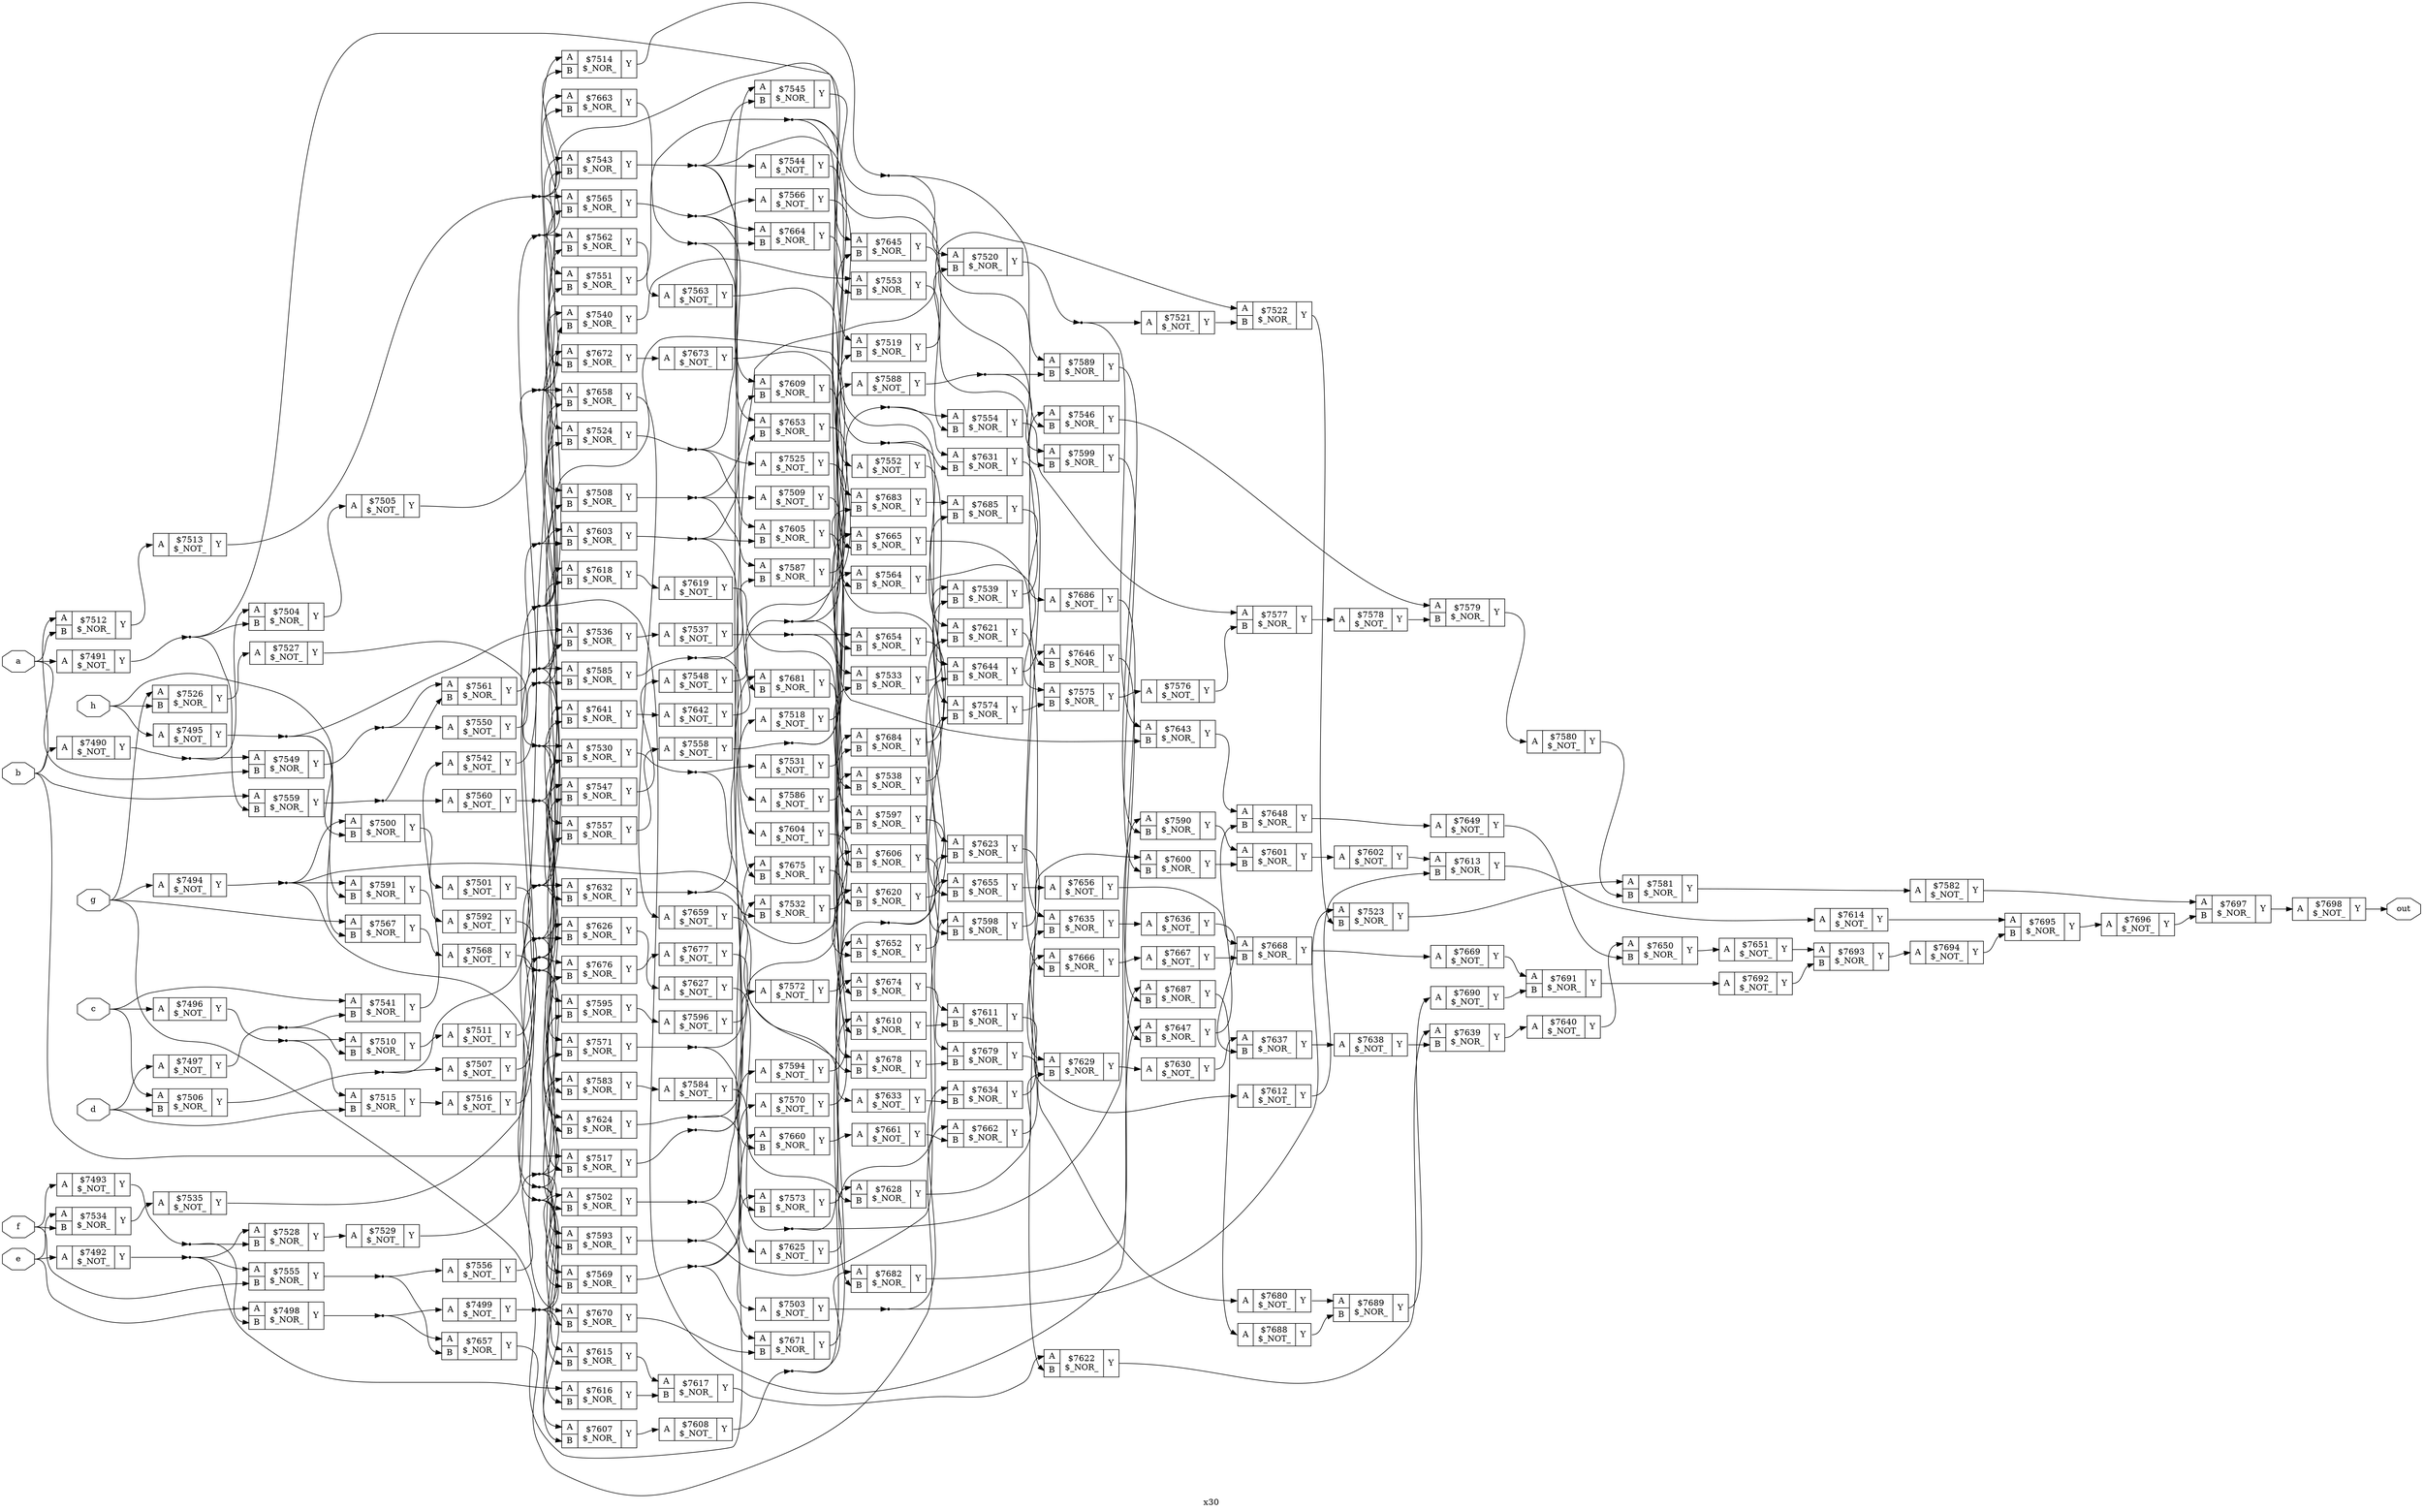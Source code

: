 digraph "x30" {
label="x30";
rankdir="LR";
remincross=true;
n209 [ shape=octagon, label="a", color="black", fontcolor="black" ];
n210 [ shape=octagon, label="b", color="black", fontcolor="black" ];
n211 [ shape=octagon, label="c", color="black", fontcolor="black" ];
n212 [ shape=octagon, label="d", color="black", fontcolor="black" ];
n213 [ shape=octagon, label="e", color="black", fontcolor="black" ];
n214 [ shape=octagon, label="f", color="black", fontcolor="black" ];
n215 [ shape=octagon, label="g", color="black", fontcolor="black" ];
n216 [ shape=octagon, label="h", color="black", fontcolor="black" ];
n217 [ shape=octagon, label="out", color="black", fontcolor="black" ];
c220 [ shape=record, label="{{<p218> A}|$7490\n$_NOT_|{<p219> Y}}" ];
c221 [ shape=record, label="{{<p218> A}|$7491\n$_NOT_|{<p219> Y}}" ];
c222 [ shape=record, label="{{<p218> A}|$7492\n$_NOT_|{<p219> Y}}" ];
c223 [ shape=record, label="{{<p218> A}|$7493\n$_NOT_|{<p219> Y}}" ];
c224 [ shape=record, label="{{<p218> A}|$7494\n$_NOT_|{<p219> Y}}" ];
c225 [ shape=record, label="{{<p218> A}|$7495\n$_NOT_|{<p219> Y}}" ];
c226 [ shape=record, label="{{<p218> A}|$7496\n$_NOT_|{<p219> Y}}" ];
c227 [ shape=record, label="{{<p218> A}|$7497\n$_NOT_|{<p219> Y}}" ];
c229 [ shape=record, label="{{<p218> A|<p228> B}|$7498\n$_NOR_|{<p219> Y}}" ];
c230 [ shape=record, label="{{<p218> A}|$7499\n$_NOT_|{<p219> Y}}" ];
c231 [ shape=record, label="{{<p218> A|<p228> B}|$7500\n$_NOR_|{<p219> Y}}" ];
c232 [ shape=record, label="{{<p218> A}|$7501\n$_NOT_|{<p219> Y}}" ];
c233 [ shape=record, label="{{<p218> A|<p228> B}|$7502\n$_NOR_|{<p219> Y}}" ];
c234 [ shape=record, label="{{<p218> A}|$7503\n$_NOT_|{<p219> Y}}" ];
c235 [ shape=record, label="{{<p218> A|<p228> B}|$7504\n$_NOR_|{<p219> Y}}" ];
c236 [ shape=record, label="{{<p218> A}|$7505\n$_NOT_|{<p219> Y}}" ];
c237 [ shape=record, label="{{<p218> A|<p228> B}|$7506\n$_NOR_|{<p219> Y}}" ];
c238 [ shape=record, label="{{<p218> A}|$7507\n$_NOT_|{<p219> Y}}" ];
c239 [ shape=record, label="{{<p218> A|<p228> B}|$7508\n$_NOR_|{<p219> Y}}" ];
c240 [ shape=record, label="{{<p218> A}|$7509\n$_NOT_|{<p219> Y}}" ];
c241 [ shape=record, label="{{<p218> A|<p228> B}|$7510\n$_NOR_|{<p219> Y}}" ];
c242 [ shape=record, label="{{<p218> A}|$7511\n$_NOT_|{<p219> Y}}" ];
c243 [ shape=record, label="{{<p218> A|<p228> B}|$7512\n$_NOR_|{<p219> Y}}" ];
c244 [ shape=record, label="{{<p218> A}|$7513\n$_NOT_|{<p219> Y}}" ];
c245 [ shape=record, label="{{<p218> A|<p228> B}|$7514\n$_NOR_|{<p219> Y}}" ];
c246 [ shape=record, label="{{<p218> A|<p228> B}|$7515\n$_NOR_|{<p219> Y}}" ];
c247 [ shape=record, label="{{<p218> A}|$7516\n$_NOT_|{<p219> Y}}" ];
c248 [ shape=record, label="{{<p218> A|<p228> B}|$7517\n$_NOR_|{<p219> Y}}" ];
c249 [ shape=record, label="{{<p218> A}|$7518\n$_NOT_|{<p219> Y}}" ];
c250 [ shape=record, label="{{<p218> A|<p228> B}|$7519\n$_NOR_|{<p219> Y}}" ];
c251 [ shape=record, label="{{<p218> A|<p228> B}|$7520\n$_NOR_|{<p219> Y}}" ];
c252 [ shape=record, label="{{<p218> A}|$7521\n$_NOT_|{<p219> Y}}" ];
c253 [ shape=record, label="{{<p218> A|<p228> B}|$7522\n$_NOR_|{<p219> Y}}" ];
c254 [ shape=record, label="{{<p218> A|<p228> B}|$7523\n$_NOR_|{<p219> Y}}" ];
c255 [ shape=record, label="{{<p218> A|<p228> B}|$7524\n$_NOR_|{<p219> Y}}" ];
c256 [ shape=record, label="{{<p218> A}|$7525\n$_NOT_|{<p219> Y}}" ];
c257 [ shape=record, label="{{<p218> A|<p228> B}|$7526\n$_NOR_|{<p219> Y}}" ];
c258 [ shape=record, label="{{<p218> A}|$7527\n$_NOT_|{<p219> Y}}" ];
c259 [ shape=record, label="{{<p218> A|<p228> B}|$7528\n$_NOR_|{<p219> Y}}" ];
c260 [ shape=record, label="{{<p218> A}|$7529\n$_NOT_|{<p219> Y}}" ];
c261 [ shape=record, label="{{<p218> A|<p228> B}|$7530\n$_NOR_|{<p219> Y}}" ];
c262 [ shape=record, label="{{<p218> A}|$7531\n$_NOT_|{<p219> Y}}" ];
c263 [ shape=record, label="{{<p218> A|<p228> B}|$7532\n$_NOR_|{<p219> Y}}" ];
c264 [ shape=record, label="{{<p218> A|<p228> B}|$7533\n$_NOR_|{<p219> Y}}" ];
c265 [ shape=record, label="{{<p218> A|<p228> B}|$7534\n$_NOR_|{<p219> Y}}" ];
c266 [ shape=record, label="{{<p218> A}|$7535\n$_NOT_|{<p219> Y}}" ];
c267 [ shape=record, label="{{<p218> A|<p228> B}|$7536\n$_NOR_|{<p219> Y}}" ];
c268 [ shape=record, label="{{<p218> A}|$7537\n$_NOT_|{<p219> Y}}" ];
c269 [ shape=record, label="{{<p218> A|<p228> B}|$7538\n$_NOR_|{<p219> Y}}" ];
c270 [ shape=record, label="{{<p218> A|<p228> B}|$7539\n$_NOR_|{<p219> Y}}" ];
c271 [ shape=record, label="{{<p218> A|<p228> B}|$7540\n$_NOR_|{<p219> Y}}" ];
c272 [ shape=record, label="{{<p218> A|<p228> B}|$7541\n$_NOR_|{<p219> Y}}" ];
c273 [ shape=record, label="{{<p218> A}|$7542\n$_NOT_|{<p219> Y}}" ];
c274 [ shape=record, label="{{<p218> A|<p228> B}|$7543\n$_NOR_|{<p219> Y}}" ];
c275 [ shape=record, label="{{<p218> A}|$7544\n$_NOT_|{<p219> Y}}" ];
c276 [ shape=record, label="{{<p218> A|<p228> B}|$7545\n$_NOR_|{<p219> Y}}" ];
c277 [ shape=record, label="{{<p218> A|<p228> B}|$7546\n$_NOR_|{<p219> Y}}" ];
c278 [ shape=record, label="{{<p218> A|<p228> B}|$7547\n$_NOR_|{<p219> Y}}" ];
c279 [ shape=record, label="{{<p218> A}|$7548\n$_NOT_|{<p219> Y}}" ];
c280 [ shape=record, label="{{<p218> A|<p228> B}|$7549\n$_NOR_|{<p219> Y}}" ];
c281 [ shape=record, label="{{<p218> A}|$7550\n$_NOT_|{<p219> Y}}" ];
c282 [ shape=record, label="{{<p218> A|<p228> B}|$7551\n$_NOR_|{<p219> Y}}" ];
c283 [ shape=record, label="{{<p218> A}|$7552\n$_NOT_|{<p219> Y}}" ];
c284 [ shape=record, label="{{<p218> A|<p228> B}|$7553\n$_NOR_|{<p219> Y}}" ];
c285 [ shape=record, label="{{<p218> A|<p228> B}|$7554\n$_NOR_|{<p219> Y}}" ];
c286 [ shape=record, label="{{<p218> A|<p228> B}|$7555\n$_NOR_|{<p219> Y}}" ];
c287 [ shape=record, label="{{<p218> A}|$7556\n$_NOT_|{<p219> Y}}" ];
c288 [ shape=record, label="{{<p218> A|<p228> B}|$7557\n$_NOR_|{<p219> Y}}" ];
c289 [ shape=record, label="{{<p218> A}|$7558\n$_NOT_|{<p219> Y}}" ];
c290 [ shape=record, label="{{<p218> A|<p228> B}|$7559\n$_NOR_|{<p219> Y}}" ];
c291 [ shape=record, label="{{<p218> A}|$7560\n$_NOT_|{<p219> Y}}" ];
c292 [ shape=record, label="{{<p218> A|<p228> B}|$7561\n$_NOR_|{<p219> Y}}" ];
c293 [ shape=record, label="{{<p218> A|<p228> B}|$7562\n$_NOR_|{<p219> Y}}" ];
c294 [ shape=record, label="{{<p218> A}|$7563\n$_NOT_|{<p219> Y}}" ];
c295 [ shape=record, label="{{<p218> A|<p228> B}|$7564\n$_NOR_|{<p219> Y}}" ];
c296 [ shape=record, label="{{<p218> A|<p228> B}|$7565\n$_NOR_|{<p219> Y}}" ];
c297 [ shape=record, label="{{<p218> A}|$7566\n$_NOT_|{<p219> Y}}" ];
c298 [ shape=record, label="{{<p218> A|<p228> B}|$7567\n$_NOR_|{<p219> Y}}" ];
c299 [ shape=record, label="{{<p218> A}|$7568\n$_NOT_|{<p219> Y}}" ];
c300 [ shape=record, label="{{<p218> A|<p228> B}|$7569\n$_NOR_|{<p219> Y}}" ];
c301 [ shape=record, label="{{<p218> A}|$7570\n$_NOT_|{<p219> Y}}" ];
c302 [ shape=record, label="{{<p218> A|<p228> B}|$7571\n$_NOR_|{<p219> Y}}" ];
c303 [ shape=record, label="{{<p218> A}|$7572\n$_NOT_|{<p219> Y}}" ];
c304 [ shape=record, label="{{<p218> A|<p228> B}|$7573\n$_NOR_|{<p219> Y}}" ];
c305 [ shape=record, label="{{<p218> A|<p228> B}|$7574\n$_NOR_|{<p219> Y}}" ];
c306 [ shape=record, label="{{<p218> A|<p228> B}|$7575\n$_NOR_|{<p219> Y}}" ];
c307 [ shape=record, label="{{<p218> A}|$7576\n$_NOT_|{<p219> Y}}" ];
c308 [ shape=record, label="{{<p218> A|<p228> B}|$7577\n$_NOR_|{<p219> Y}}" ];
c309 [ shape=record, label="{{<p218> A}|$7578\n$_NOT_|{<p219> Y}}" ];
c310 [ shape=record, label="{{<p218> A|<p228> B}|$7579\n$_NOR_|{<p219> Y}}" ];
c311 [ shape=record, label="{{<p218> A}|$7580\n$_NOT_|{<p219> Y}}" ];
c312 [ shape=record, label="{{<p218> A|<p228> B}|$7581\n$_NOR_|{<p219> Y}}" ];
c313 [ shape=record, label="{{<p218> A}|$7582\n$_NOT_|{<p219> Y}}" ];
c314 [ shape=record, label="{{<p218> A|<p228> B}|$7583\n$_NOR_|{<p219> Y}}" ];
c315 [ shape=record, label="{{<p218> A}|$7584\n$_NOT_|{<p219> Y}}" ];
c316 [ shape=record, label="{{<p218> A|<p228> B}|$7585\n$_NOR_|{<p219> Y}}" ];
c317 [ shape=record, label="{{<p218> A}|$7586\n$_NOT_|{<p219> Y}}" ];
c318 [ shape=record, label="{{<p218> A|<p228> B}|$7587\n$_NOR_|{<p219> Y}}" ];
c319 [ shape=record, label="{{<p218> A}|$7588\n$_NOT_|{<p219> Y}}" ];
c320 [ shape=record, label="{{<p218> A|<p228> B}|$7589\n$_NOR_|{<p219> Y}}" ];
c321 [ shape=record, label="{{<p218> A|<p228> B}|$7590\n$_NOR_|{<p219> Y}}" ];
c322 [ shape=record, label="{{<p218> A|<p228> B}|$7591\n$_NOR_|{<p219> Y}}" ];
c323 [ shape=record, label="{{<p218> A}|$7592\n$_NOT_|{<p219> Y}}" ];
c324 [ shape=record, label="{{<p218> A|<p228> B}|$7593\n$_NOR_|{<p219> Y}}" ];
c325 [ shape=record, label="{{<p218> A}|$7594\n$_NOT_|{<p219> Y}}" ];
c326 [ shape=record, label="{{<p218> A|<p228> B}|$7595\n$_NOR_|{<p219> Y}}" ];
c327 [ shape=record, label="{{<p218> A}|$7596\n$_NOT_|{<p219> Y}}" ];
c328 [ shape=record, label="{{<p218> A|<p228> B}|$7597\n$_NOR_|{<p219> Y}}" ];
c329 [ shape=record, label="{{<p218> A|<p228> B}|$7598\n$_NOR_|{<p219> Y}}" ];
c330 [ shape=record, label="{{<p218> A|<p228> B}|$7599\n$_NOR_|{<p219> Y}}" ];
c331 [ shape=record, label="{{<p218> A|<p228> B}|$7600\n$_NOR_|{<p219> Y}}" ];
c332 [ shape=record, label="{{<p218> A|<p228> B}|$7601\n$_NOR_|{<p219> Y}}" ];
c333 [ shape=record, label="{{<p218> A}|$7602\n$_NOT_|{<p219> Y}}" ];
c334 [ shape=record, label="{{<p218> A|<p228> B}|$7603\n$_NOR_|{<p219> Y}}" ];
c335 [ shape=record, label="{{<p218> A}|$7604\n$_NOT_|{<p219> Y}}" ];
c336 [ shape=record, label="{{<p218> A|<p228> B}|$7605\n$_NOR_|{<p219> Y}}" ];
c337 [ shape=record, label="{{<p218> A|<p228> B}|$7606\n$_NOR_|{<p219> Y}}" ];
c338 [ shape=record, label="{{<p218> A|<p228> B}|$7607\n$_NOR_|{<p219> Y}}" ];
c339 [ shape=record, label="{{<p218> A}|$7608\n$_NOT_|{<p219> Y}}" ];
c340 [ shape=record, label="{{<p218> A|<p228> B}|$7609\n$_NOR_|{<p219> Y}}" ];
c341 [ shape=record, label="{{<p218> A|<p228> B}|$7610\n$_NOR_|{<p219> Y}}" ];
c342 [ shape=record, label="{{<p218> A|<p228> B}|$7611\n$_NOR_|{<p219> Y}}" ];
c343 [ shape=record, label="{{<p218> A}|$7612\n$_NOT_|{<p219> Y}}" ];
c344 [ shape=record, label="{{<p218> A|<p228> B}|$7613\n$_NOR_|{<p219> Y}}" ];
c345 [ shape=record, label="{{<p218> A}|$7614\n$_NOT_|{<p219> Y}}" ];
c346 [ shape=record, label="{{<p218> A|<p228> B}|$7615\n$_NOR_|{<p219> Y}}" ];
c347 [ shape=record, label="{{<p218> A|<p228> B}|$7616\n$_NOR_|{<p219> Y}}" ];
c348 [ shape=record, label="{{<p218> A|<p228> B}|$7617\n$_NOR_|{<p219> Y}}" ];
c349 [ shape=record, label="{{<p218> A|<p228> B}|$7618\n$_NOR_|{<p219> Y}}" ];
c350 [ shape=record, label="{{<p218> A}|$7619\n$_NOT_|{<p219> Y}}" ];
c351 [ shape=record, label="{{<p218> A|<p228> B}|$7620\n$_NOR_|{<p219> Y}}" ];
c352 [ shape=record, label="{{<p218> A|<p228> B}|$7621\n$_NOR_|{<p219> Y}}" ];
c353 [ shape=record, label="{{<p218> A|<p228> B}|$7622\n$_NOR_|{<p219> Y}}" ];
c354 [ shape=record, label="{{<p218> A|<p228> B}|$7623\n$_NOR_|{<p219> Y}}" ];
c355 [ shape=record, label="{{<p218> A|<p228> B}|$7624\n$_NOR_|{<p219> Y}}" ];
c356 [ shape=record, label="{{<p218> A}|$7625\n$_NOT_|{<p219> Y}}" ];
c357 [ shape=record, label="{{<p218> A|<p228> B}|$7626\n$_NOR_|{<p219> Y}}" ];
c358 [ shape=record, label="{{<p218> A}|$7627\n$_NOT_|{<p219> Y}}" ];
c359 [ shape=record, label="{{<p218> A|<p228> B}|$7628\n$_NOR_|{<p219> Y}}" ];
c360 [ shape=record, label="{{<p218> A|<p228> B}|$7629\n$_NOR_|{<p219> Y}}" ];
c361 [ shape=record, label="{{<p218> A}|$7630\n$_NOT_|{<p219> Y}}" ];
c362 [ shape=record, label="{{<p218> A|<p228> B}|$7631\n$_NOR_|{<p219> Y}}" ];
c363 [ shape=record, label="{{<p218> A|<p228> B}|$7632\n$_NOR_|{<p219> Y}}" ];
c364 [ shape=record, label="{{<p218> A}|$7633\n$_NOT_|{<p219> Y}}" ];
c365 [ shape=record, label="{{<p218> A|<p228> B}|$7634\n$_NOR_|{<p219> Y}}" ];
c366 [ shape=record, label="{{<p218> A|<p228> B}|$7635\n$_NOR_|{<p219> Y}}" ];
c367 [ shape=record, label="{{<p218> A}|$7636\n$_NOT_|{<p219> Y}}" ];
c368 [ shape=record, label="{{<p218> A|<p228> B}|$7637\n$_NOR_|{<p219> Y}}" ];
c369 [ shape=record, label="{{<p218> A}|$7638\n$_NOT_|{<p219> Y}}" ];
c370 [ shape=record, label="{{<p218> A|<p228> B}|$7639\n$_NOR_|{<p219> Y}}" ];
c371 [ shape=record, label="{{<p218> A}|$7640\n$_NOT_|{<p219> Y}}" ];
c372 [ shape=record, label="{{<p218> A|<p228> B}|$7641\n$_NOR_|{<p219> Y}}" ];
c373 [ shape=record, label="{{<p218> A}|$7642\n$_NOT_|{<p219> Y}}" ];
c374 [ shape=record, label="{{<p218> A|<p228> B}|$7643\n$_NOR_|{<p219> Y}}" ];
c375 [ shape=record, label="{{<p218> A|<p228> B}|$7644\n$_NOR_|{<p219> Y}}" ];
c376 [ shape=record, label="{{<p218> A|<p228> B}|$7645\n$_NOR_|{<p219> Y}}" ];
c377 [ shape=record, label="{{<p218> A|<p228> B}|$7646\n$_NOR_|{<p219> Y}}" ];
c378 [ shape=record, label="{{<p218> A|<p228> B}|$7647\n$_NOR_|{<p219> Y}}" ];
c379 [ shape=record, label="{{<p218> A|<p228> B}|$7648\n$_NOR_|{<p219> Y}}" ];
c380 [ shape=record, label="{{<p218> A}|$7649\n$_NOT_|{<p219> Y}}" ];
c381 [ shape=record, label="{{<p218> A|<p228> B}|$7650\n$_NOR_|{<p219> Y}}" ];
c382 [ shape=record, label="{{<p218> A}|$7651\n$_NOT_|{<p219> Y}}" ];
c383 [ shape=record, label="{{<p218> A|<p228> B}|$7652\n$_NOR_|{<p219> Y}}" ];
c384 [ shape=record, label="{{<p218> A|<p228> B}|$7653\n$_NOR_|{<p219> Y}}" ];
c385 [ shape=record, label="{{<p218> A|<p228> B}|$7654\n$_NOR_|{<p219> Y}}" ];
c386 [ shape=record, label="{{<p218> A|<p228> B}|$7655\n$_NOR_|{<p219> Y}}" ];
c387 [ shape=record, label="{{<p218> A}|$7656\n$_NOT_|{<p219> Y}}" ];
c388 [ shape=record, label="{{<p218> A|<p228> B}|$7657\n$_NOR_|{<p219> Y}}" ];
c389 [ shape=record, label="{{<p218> A|<p228> B}|$7658\n$_NOR_|{<p219> Y}}" ];
c390 [ shape=record, label="{{<p218> A}|$7659\n$_NOT_|{<p219> Y}}" ];
c391 [ shape=record, label="{{<p218> A|<p228> B}|$7660\n$_NOR_|{<p219> Y}}" ];
c392 [ shape=record, label="{{<p218> A}|$7661\n$_NOT_|{<p219> Y}}" ];
c393 [ shape=record, label="{{<p218> A|<p228> B}|$7662\n$_NOR_|{<p219> Y}}" ];
c394 [ shape=record, label="{{<p218> A|<p228> B}|$7663\n$_NOR_|{<p219> Y}}" ];
c395 [ shape=record, label="{{<p218> A|<p228> B}|$7664\n$_NOR_|{<p219> Y}}" ];
c396 [ shape=record, label="{{<p218> A|<p228> B}|$7665\n$_NOR_|{<p219> Y}}" ];
c397 [ shape=record, label="{{<p218> A|<p228> B}|$7666\n$_NOR_|{<p219> Y}}" ];
c398 [ shape=record, label="{{<p218> A}|$7667\n$_NOT_|{<p219> Y}}" ];
c399 [ shape=record, label="{{<p218> A|<p228> B}|$7668\n$_NOR_|{<p219> Y}}" ];
c400 [ shape=record, label="{{<p218> A}|$7669\n$_NOT_|{<p219> Y}}" ];
c401 [ shape=record, label="{{<p218> A|<p228> B}|$7670\n$_NOR_|{<p219> Y}}" ];
c402 [ shape=record, label="{{<p218> A|<p228> B}|$7671\n$_NOR_|{<p219> Y}}" ];
c403 [ shape=record, label="{{<p218> A|<p228> B}|$7672\n$_NOR_|{<p219> Y}}" ];
c404 [ shape=record, label="{{<p218> A}|$7673\n$_NOT_|{<p219> Y}}" ];
c405 [ shape=record, label="{{<p218> A|<p228> B}|$7674\n$_NOR_|{<p219> Y}}" ];
c406 [ shape=record, label="{{<p218> A|<p228> B}|$7675\n$_NOR_|{<p219> Y}}" ];
c407 [ shape=record, label="{{<p218> A|<p228> B}|$7676\n$_NOR_|{<p219> Y}}" ];
c408 [ shape=record, label="{{<p218> A}|$7677\n$_NOT_|{<p219> Y}}" ];
c409 [ shape=record, label="{{<p218> A|<p228> B}|$7678\n$_NOR_|{<p219> Y}}" ];
c410 [ shape=record, label="{{<p218> A|<p228> B}|$7679\n$_NOR_|{<p219> Y}}" ];
c411 [ shape=record, label="{{<p218> A}|$7680\n$_NOT_|{<p219> Y}}" ];
c412 [ shape=record, label="{{<p218> A|<p228> B}|$7681\n$_NOR_|{<p219> Y}}" ];
c413 [ shape=record, label="{{<p218> A|<p228> B}|$7682\n$_NOR_|{<p219> Y}}" ];
c414 [ shape=record, label="{{<p218> A|<p228> B}|$7683\n$_NOR_|{<p219> Y}}" ];
c415 [ shape=record, label="{{<p218> A|<p228> B}|$7684\n$_NOR_|{<p219> Y}}" ];
c416 [ shape=record, label="{{<p218> A|<p228> B}|$7685\n$_NOR_|{<p219> Y}}" ];
c417 [ shape=record, label="{{<p218> A}|$7686\n$_NOT_|{<p219> Y}}" ];
c418 [ shape=record, label="{{<p218> A|<p228> B}|$7687\n$_NOR_|{<p219> Y}}" ];
c419 [ shape=record, label="{{<p218> A}|$7688\n$_NOT_|{<p219> Y}}" ];
c420 [ shape=record, label="{{<p218> A|<p228> B}|$7689\n$_NOR_|{<p219> Y}}" ];
c421 [ shape=record, label="{{<p218> A}|$7690\n$_NOT_|{<p219> Y}}" ];
c422 [ shape=record, label="{{<p218> A|<p228> B}|$7691\n$_NOR_|{<p219> Y}}" ];
c423 [ shape=record, label="{{<p218> A}|$7692\n$_NOT_|{<p219> Y}}" ];
c424 [ shape=record, label="{{<p218> A|<p228> B}|$7693\n$_NOR_|{<p219> Y}}" ];
c425 [ shape=record, label="{{<p218> A}|$7694\n$_NOT_|{<p219> Y}}" ];
c426 [ shape=record, label="{{<p218> A|<p228> B}|$7695\n$_NOR_|{<p219> Y}}" ];
c427 [ shape=record, label="{{<p218> A}|$7696\n$_NOT_|{<p219> Y}}" ];
c428 [ shape=record, label="{{<p218> A|<p228> B}|$7697\n$_NOR_|{<p219> Y}}" ];
c429 [ shape=record, label="{{<p218> A}|$7698\n$_NOT_|{<p219> Y}}" ];
c311:p219:e -> c312:p228:w [color="black", label=""];
c320:p219:e -> c321:p228:w [color="black", label=""];
c401:p219:e -> c402:p228:w [color="black", label=""];
c402:p219:e -> c405:p218:w [color="black", label=""];
c403:p219:e -> c404:p218:w [color="black", label=""];
c404:p219:e -> c405:p228:w [color="black", label=""];
c405:p219:e -> c410:p218:w [color="black", label=""];
c406:p219:e -> c409:p218:w [color="black", label=""];
c407:p219:e -> c408:p218:w [color="black", label=""];
c408:p219:e -> c409:p228:w [color="black", label=""];
c409:p219:e -> c410:p228:w [color="black", label=""];
c410:p219:e -> c411:p218:w [color="black", label=""];
n11 [ shape=point ];
c220:p219:e -> n11:w [color="black", label=""];
n11:e -> c235:p218:w [color="black", label=""];
n11:e -> c280:p218:w [color="black", label=""];
n110 [ shape=point ];
c230:p219:e -> n110:w [color="black", label=""];
n110:e -> c233:p218:w [color="black", label=""];
n110:e -> c314:p218:w [color="black", label=""];
n110:e -> c338:p218:w [color="black", label=""];
n110:e -> c346:p218:w [color="black", label=""];
c411:p219:e -> c420:p218:w [color="black", label=""];
c412:p219:e -> c413:p228:w [color="black", label=""];
c413:p219:e -> c418:p218:w [color="black", label=""];
c414:p219:e -> c416:p218:w [color="black", label=""];
c415:p219:e -> c416:p228:w [color="black", label=""];
c416:p219:e -> c417:p218:w [color="black", label=""];
c417:p219:e -> c418:p228:w [color="black", label=""];
c418:p219:e -> c419:p218:w [color="black", label=""];
c419:p219:e -> c420:p228:w [color="black", label=""];
c321:p219:e -> c332:p218:w [color="black", label=""];
c420:p219:e -> c421:p218:w [color="black", label=""];
c231:p219:e -> c232:p218:w [color="black", label=""];
c421:p219:e -> c422:p228:w [color="black", label=""];
c422:p219:e -> c423:p218:w [color="black", label=""];
c423:p219:e -> c424:p228:w [color="black", label=""];
c424:p219:e -> c425:p218:w [color="black", label=""];
c425:p219:e -> c426:p228:w [color="black", label=""];
c426:p219:e -> c427:p218:w [color="black", label=""];
c427:p219:e -> c428:p228:w [color="black", label=""];
c428:p219:e -> c429:p218:w [color="black", label=""];
c322:p219:e -> c323:p218:w [color="black", label=""];
n130 [ shape=point ];
c232:p219:e -> n130:w [color="black", label=""];
n130:e -> c233:p228:w [color="black", label=""];
n130:e -> c278:p218:w [color="black", label=""];
n130:e -> c302:p218:w [color="black", label=""];
n130:e -> c357:p218:w [color="black", label=""];
n131 [ shape=point ];
c233:p219:e -> n131:w [color="black", label=""];
n131:e -> c234:p218:w [color="black", label=""];
n131:e -> c263:p218:w [color="black", label=""];
n132 [ shape=point ];
c234:p219:e -> n132:w [color="black", label=""];
n132:e -> c254:p218:w [color="black", label=""];
n132:e -> c365:p218:w [color="black", label=""];
c235:p219:e -> c236:p218:w [color="black", label=""];
n134 [ shape=point ];
c236:p219:e -> n134:w [color="black", label=""];
n134:e -> c239:p218:w [color="black", label=""];
n134:e -> c255:p218:w [color="black", label=""];
n134:e -> c271:p218:w [color="black", label=""];
n134:e -> c274:p218:w [color="black", label=""];
n134:e -> c376:p218:w [color="black", label=""];
n134:e -> c389:p218:w [color="black", label=""];
n135 [ shape=point ];
c237:p219:e -> n135:w [color="black", label=""];
n135:e -> c238:p218:w [color="black", label=""];
n135:e -> c271:p228:w [color="black", label=""];
n136 [ shape=point ];
c238:p219:e -> n136:w [color="black", label=""];
n136:e -> c239:p228:w [color="black", label=""];
n136:e -> c355:p218:w [color="black", label=""];
n136:e -> c363:p218:w [color="black", label=""];
n136:e -> c403:p218:w [color="black", label=""];
n137 [ shape=point ];
c239:p219:e -> n137:w [color="black", label=""];
n137:e -> c240:p218:w [color="black", label=""];
n137:e -> c253:p218:w [color="black", label=""];
n137:e -> c318:p218:w [color="black", label=""];
c240:p219:e -> c328:p218:w [color="black", label=""];
c241:p219:e -> c242:p218:w [color="black", label=""];
n14 [ shape=point ];
c323:p219:e -> n14:w [color="black", label=""];
n14:e -> c324:p228:w [color="black", label=""];
n14:e -> c346:p228:w [color="black", label=""];
n14:e -> c407:p228:w [color="black", label=""];
n140 [ shape=point ];
c242:p219:e -> n140:w [color="black", label=""];
n140:e -> c245:p218:w [color="black", label=""];
n140:e -> c334:p218:w [color="black", label=""];
n140:e -> c349:p218:w [color="black", label=""];
n140:e -> c378:p218:w [color="black", label=""];
n140:e -> c389:p228:w [color="black", label=""];
c243:p219:e -> c244:p218:w [color="black", label=""];
n142 [ shape=point ];
c244:p219:e -> n142:w [color="black", label=""];
n142:e -> c245:p228:w [color="black", label=""];
n142:e -> c296:p218:w [color="black", label=""];
n142:e -> c394:p218:w [color="black", label=""];
n142:e -> c403:p228:w [color="black", label=""];
n143 [ shape=point ];
c245:p219:e -> n143:w [color="black", label=""];
n143:e -> c251:p218:w [color="black", label=""];
n143:e -> c320:p218:w [color="black", label=""];
c246:p219:e -> c247:p218:w [color="black", label=""];
n145 [ shape=point ];
c247:p219:e -> n145:w [color="black", label=""];
n145:e -> c248:p228:w [color="black", label=""];
n145:e -> c255:p228:w [color="black", label=""];
n145:e -> c296:p228:w [color="black", label=""];
n145:e -> c316:p218:w [color="black", label=""];
n146 [ shape=point ];
c248:p219:e -> n146:w [color="black", label=""];
n146:e -> c249:p218:w [color="black", label=""];
n146:e -> c406:p218:w [color="black", label=""];
c249:p219:e -> c250:p228:w [color="black", label=""];
c250:p219:e -> c251:p228:w [color="black", label=""];
n149 [ shape=point ];
c251:p219:e -> n149:w [color="black", label=""];
n149:e -> c252:p218:w [color="black", label=""];
n149:e -> c374:p218:w [color="black", label=""];
n15 [ shape=point ];
c324:p219:e -> n15:w [color="black", label=""];
n15:e -> c325:p218:w [color="black", label=""];
n15:e -> c329:p218:w [color="black", label=""];
c252:p219:e -> c253:p228:w [color="black", label=""];
c253:p219:e -> c254:p228:w [color="black", label=""];
c254:p219:e -> c312:p218:w [color="black", label=""];
n153 [ shape=point ];
c255:p219:e -> n153:w [color="black", label=""];
n153:e -> c256:p218:w [color="black", label=""];
n153:e -> c276:p218:w [color="black", label=""];
n153:e -> c336:p218:w [color="black", label=""];
c256:p219:e -> c264:p218:w [color="black", label=""];
c257:p219:e -> c258:p218:w [color="black", label=""];
n156 [ shape=point ];
c258:p219:e -> n156:w [color="black", label=""];
n156:e -> c261:p218:w [color="black", label=""];
n156:e -> c288:p218:w [color="black", label=""];
n156:e -> c314:p228:w [color="black", label=""];
n156:e -> c372:p218:w [color="black", label=""];
c259:p219:e -> c260:p218:w [color="black", label=""];
n158 [ shape=point ];
c260:p219:e -> n158:w [color="black", label=""];
n158:e -> c261:p228:w [color="black", label=""];
n158:e -> c278:p228:w [color="black", label=""];
n158:e -> c326:p218:w [color="black", label=""];
n158:e -> c407:p218:w [color="black", label=""];
n159 [ shape=point ];
c261:p219:e -> n159:w [color="black", label=""];
n159:e -> c262:p218:w [color="black", label=""];
n159:e -> c263:p228:w [color="black", label=""];
c325:p219:e -> c337:p218:w [color="black", label=""];
c262:p219:e -> c415:p218:w [color="black", label=""];
c263:p219:e -> c264:p228:w [color="black", label=""];
c264:p219:e -> c270:p218:w [color="black", label=""];
c265:p219:e -> c266:p218:w [color="black", label=""];
n164 [ shape=point ];
c266:p219:e -> n164:w [color="black", label=""];
n164:e -> c267:p228:w [color="black", label=""];
n164:e -> c357:p228:w [color="black", label=""];
n164:e -> c372:p228:w [color="black", label=""];
n164:e -> c401:p228:w [color="black", label=""];
c267:p219:e -> c268:p218:w [color="black", label=""];
n166 [ shape=point ];
c268:p219:e -> n166:w [color="black", label=""];
n166:e -> c269:p228:w [color="black", label=""];
n166:e -> c385:p218:w [color="black", label=""];
c269:p219:e -> c270:p228:w [color="black", label=""];
c270:p219:e -> c277:p218:w [color="black", label=""];
c271:p219:e -> c284:p218:w [color="black", label=""];
c326:p219:e -> c327:p218:w [color="black", label=""];
c272:p219:e -> c273:p218:w [color="black", label=""];
n171 [ shape=point ];
c273:p219:e -> n171:w [color="black", label=""];
n171:e -> c274:p228:w [color="black", label=""];
n171:e -> c282:p218:w [color="black", label=""];
n171:e -> c293:p218:w [color="black", label=""];
n171:e -> c394:p228:w [color="black", label=""];
n172 [ shape=point ];
c274:p219:e -> n172:w [color="black", label=""];
n172:e -> c275:p218:w [color="black", label=""];
n172:e -> c276:p228:w [color="black", label=""];
n172:e -> c340:p218:w [color="black", label=""];
n172:e -> c352:p218:w [color="black", label=""];
n172:e -> c406:p228:w [color="black", label=""];
c275:p219:e -> c414:p218:w [color="black", label=""];
c276:p219:e -> c277:p228:w [color="black", label=""];
c277:p219:e -> c310:p218:w [color="black", label=""];
c278:p219:e -> c279:p218:w [color="black", label=""];
n177 [ shape=point ];
c279:p219:e -> n177:w [color="black", label=""];
n177:e -> c285:p218:w [color="black", label=""];
n177:e -> c362:p218:w [color="black", label=""];
n178 [ shape=point ];
c280:p219:e -> n178:w [color="black", label=""];
n178:e -> c281:p218:w [color="black", label=""];
n178:e -> c292:p218:w [color="black", label=""];
n179 [ shape=point ];
c281:p219:e -> n179:w [color="black", label=""];
n179:e -> c282:p228:w [color="black", label=""];
n179:e -> c316:p228:w [color="black", label=""];
n179:e -> c349:p228:w [color="black", label=""];
n179:e -> c363:p228:w [color="black", label=""];
c327:p219:e -> c328:p228:w [color="black", label=""];
n180 [ shape=point ];
c282:p219:e -> n180:w [color="black", label=""];
n180:e -> c283:p218:w [color="black", label=""];
n180:e -> c284:p228:w [color="black", label=""];
n180:e -> c330:p218:w [color="black", label=""];
c283:p219:e -> c354:p218:w [color="black", label=""];
c284:p219:e -> c285:p228:w [color="black", label=""];
c285:p219:e -> c308:p218:w [color="black", label=""];
n184 [ shape=point ];
c286:p219:e -> n184:w [color="black", label=""];
n184:e -> c287:p218:w [color="black", label=""];
n184:e -> c388:p228:w [color="black", label=""];
n185 [ shape=point ];
c287:p219:e -> n185:w [color="black", label=""];
n185:e -> c288:p228:w [color="black", label=""];
n185:e -> c300:p218:w [color="black", label=""];
n185:e -> c302:p228:w [color="black", label=""];
n185:e -> c324:p218:w [color="black", label=""];
c288:p219:e -> c289:p218:w [color="black", label=""];
n187 [ shape=point ];
c289:p219:e -> n187:w [color="black", label=""];
n187:e -> c295:p218:w [color="black", label=""];
n187:e -> c396:p218:w [color="black", label=""];
n188 [ shape=point ];
c290:p219:e -> n188:w [color="black", label=""];
n188:e -> c291:p218:w [color="black", label=""];
n188:e -> c292:p228:w [color="black", label=""];
n189 [ shape=point ];
c291:p219:e -> n189:w [color="black", label=""];
n189:e -> c355:p228:w [color="black", label=""];
n189:e -> c375:p218:w [color="black", label=""];
c328:p219:e -> c329:p228:w [color="black", label=""];
n190 [ shape=point ];
c292:p219:e -> n190:w [color="black", label=""];
n190:e -> c293:p228:w [color="black", label=""];
n190:e -> c334:p228:w [color="black", label=""];
c293:p219:e -> c294:p218:w [color="black", label=""];
c294:p219:e -> c295:p228:w [color="black", label=""];
c295:p219:e -> c306:p218:w [color="black", label=""];
n194 [ shape=point ];
c296:p219:e -> n194:w [color="black", label=""];
n194:e -> c297:p218:w [color="black", label=""];
n194:e -> c384:p218:w [color="black", label=""];
n194:e -> c395:p218:w [color="black", label=""];
n195 [ shape=point ];
c297:p219:e -> n195:w [color="black", label=""];
n195:e -> c305:p218:w [color="black", label=""];
n195:e -> c362:p228:w [color="black", label=""];
c298:p219:e -> c299:p218:w [color="black", label=""];
n197 [ shape=point ];
c299:p219:e -> n197:w [color="black", label=""];
n197:e -> c300:p228:w [color="black", label=""];
n197:e -> c326:p228:w [color="black", label=""];
n197:e -> c338:p228:w [color="black", label=""];
n197:e -> c347:p228:w [color="black", label=""];
n198 [ shape=point ];
c300:p219:e -> n198:w [color="black", label=""];
n198:e -> c301:p218:w [color="black", label=""];
n198:e -> c304:p218:w [color="black", label=""];
n198:e -> c402:p218:w [color="black", label=""];
c301:p219:e -> c351:p218:w [color="black", label=""];
c312:p219:e -> c313:p218:w [color="black", label=""];
c329:p219:e -> c331:p218:w [color="black", label=""];
n200 [ shape=point ];
c302:p219:e -> n200:w [color="black", label=""];
n200:e -> c303:p218:w [color="black", label=""];
n200:e -> c304:p228:w [color="black", label=""];
n201 [ shape=point ];
c303:p219:e -> n201:w [color="black", label=""];
n201:e -> c354:p228:w [color="black", label=""];
n201:e -> c375:p228:w [color="black", label=""];
c304:p219:e -> c305:p228:w [color="black", label=""];
c305:p219:e -> c306:p228:w [color="black", label=""];
c306:p219:e -> c307:p218:w [color="black", label=""];
c307:p219:e -> c308:p228:w [color="black", label=""];
c308:p219:e -> c309:p218:w [color="black", label=""];
c309:p219:e -> c310:p228:w [color="black", label=""];
c310:p219:e -> c311:p218:w [color="black", label=""];
n209:e -> c221:p218:w [color="black", label=""];
n209:e -> c243:p228:w [color="black", label=""];
n209:e -> c280:p228:w [color="black", label=""];
c330:p219:e -> c331:p228:w [color="black", label=""];
n210:e -> c220:p218:w [color="black", label=""];
n210:e -> c243:p218:w [color="black", label=""];
n210:e -> c248:p218:w [color="black", label=""];
n210:e -> c290:p218:w [color="black", label=""];
n211:e -> c226:p218:w [color="black", label=""];
n211:e -> c237:p218:w [color="black", label=""];
n211:e -> c272:p218:w [color="black", label=""];
n212:e -> c227:p218:w [color="black", label=""];
n212:e -> c237:p228:w [color="black", label=""];
n212:e -> c246:p228:w [color="black", label=""];
n213:e -> c222:p218:w [color="black", label=""];
n213:e -> c229:p218:w [color="black", label=""];
n213:e -> c265:p218:w [color="black", label=""];
n214:e -> c223:p218:w [color="black", label=""];
n214:e -> c265:p228:w [color="black", label=""];
n214:e -> c286:p228:w [color="black", label=""];
n215:e -> c224:p218:w [color="black", label=""];
n215:e -> c257:p218:w [color="black", label=""];
n215:e -> c298:p218:w [color="black", label=""];
n215:e -> c391:p218:w [color="black", label=""];
n216:e -> c225:p218:w [color="black", label=""];
n216:e -> c231:p228:w [color="black", label=""];
n216:e -> c257:p228:w [color="black", label=""];
c429:p219:e -> n217:w [color="black", label=""];
n22 [ shape=point ];
c221:p219:e -> n22:w [color="black", label=""];
n22:e -> c235:p228:w [color="black", label=""];
n22:e -> c250:p218:w [color="black", label=""];
n22:e -> c290:p228:w [color="black", label=""];
c331:p219:e -> c332:p228:w [color="black", label=""];
c332:p219:e -> c333:p218:w [color="black", label=""];
c333:p219:e -> c344:p218:w [color="black", label=""];
n26 [ shape=point ];
c334:p219:e -> n26:w [color="black", label=""];
n26:e -> c335:p218:w [color="black", label=""];
n26:e -> c336:p228:w [color="black", label=""];
n26:e -> c340:p228:w [color="black", label=""];
c335:p219:e -> c383:p228:w [color="black", label=""];
c336:p219:e -> c337:p228:w [color="black", label=""];
c337:p219:e -> c342:p218:w [color="black", label=""];
c313:p219:e -> c428:p218:w [color="black", label=""];
c338:p219:e -> c339:p218:w [color="black", label=""];
n31 [ shape=point ];
c339:p219:e -> n31:w [color="black", label=""];
n31:e -> c341:p218:w [color="black", label=""];
n31:e -> c413:p218:w [color="black", label=""];
c340:p219:e -> c341:p228:w [color="black", label=""];
n33 [ shape=point ];
c222:p219:e -> n33:w [color="black", label=""];
n33:e -> c259:p218:w [color="black", label=""];
n33:e -> c286:p218:w [color="black", label=""];
n33:e -> c347:p218:w [color="black", label=""];
c341:p219:e -> c342:p228:w [color="black", label=""];
c342:p219:e -> c343:p218:w [color="black", label=""];
c343:p219:e -> c344:p228:w [color="black", label=""];
c344:p219:e -> c345:p218:w [color="black", label=""];
c345:p219:e -> c426:p218:w [color="black", label=""];
c346:p219:e -> c348:p218:w [color="black", label=""];
c314:p219:e -> c315:p218:w [color="black", label=""];
c347:p219:e -> c348:p228:w [color="black", label=""];
c348:p219:e -> c353:p218:w [color="black", label=""];
c349:p219:e -> c350:p218:w [color="black", label=""];
c350:p219:e -> c351:p228:w [color="black", label=""];
n44 [ shape=point ];
c223:p219:e -> n44:w [color="black", label=""];
n44:e -> c229:p228:w [color="black", label=""];
n44:e -> c259:p228:w [color="black", label=""];
c351:p219:e -> c352:p228:w [color="black", label=""];
c352:p219:e -> c353:p228:w [color="black", label=""];
c353:p219:e -> c370:p218:w [color="black", label=""];
c354:p219:e -> c360:p218:w [color="black", label=""];
n49 [ shape=point ];
c355:p219:e -> n49:w [color="black", label=""];
n49:e -> c356:p218:w [color="black", label=""];
n49:e -> c412:p218:w [color="black", label=""];
n5 [ shape=point ];
c315:p219:e -> n5:w [color="black", label=""];
n5:e -> c321:p218:w [color="black", label=""];
n5:e -> c383:p218:w [color="black", label=""];
c356:p219:e -> c359:p218:w [color="black", label=""];
c357:p219:e -> c358:p218:w [color="black", label=""];
c358:p219:e -> c359:p228:w [color="black", label=""];
c359:p219:e -> c360:p228:w [color="black", label=""];
c360:p219:e -> c361:p218:w [color="black", label=""];
n55 [ shape=point ];
c224:p219:e -> n55:w [color="black", label=""];
n55:e -> c231:p218:w [color="black", label=""];
n55:e -> c269:p218:w [color="black", label=""];
n55:e -> c322:p218:w [color="black", label=""];
n55:e -> c401:p218:w [color="black", label=""];
c361:p219:e -> c368:p218:w [color="black", label=""];
c362:p219:e -> c366:p218:w [color="black", label=""];
n58 [ shape=point ];
c363:p219:e -> n58:w [color="black", label=""];
n58:e -> c364:p218:w [color="black", label=""];
n58:e -> c384:p228:w [color="black", label=""];
c364:p219:e -> c365:p228:w [color="black", label=""];
n6 [ shape=point ];
c316:p219:e -> n6:w [color="black", label=""];
n6:e -> c317:p218:w [color="black", label=""];
n6:e -> c318:p228:w [color="black", label=""];
c365:p219:e -> c366:p228:w [color="black", label=""];
c366:p219:e -> c367:p218:w [color="black", label=""];
c367:p219:e -> c368:p228:w [color="black", label=""];
c368:p219:e -> c369:p218:w [color="black", label=""];
c369:p219:e -> c370:p228:w [color="black", label=""];
c370:p219:e -> c371:p218:w [color="black", label=""];
n66 [ shape=point ];
c225:p219:e -> n66:w [color="black", label=""];
n66:e -> c267:p218:w [color="black", label=""];
n66:e -> c298:p228:w [color="black", label=""];
n66:e -> c322:p228:w [color="black", label=""];
c371:p219:e -> c381:p218:w [color="black", label=""];
c372:p219:e -> c373:p218:w [color="black", label=""];
n69 [ shape=point ];
c373:p219:e -> n69:w [color="black", label=""];
n69:e -> c374:p228:w [color="black", label=""];
n69:e -> c376:p228:w [color="black", label=""];
n69:e -> c414:p228:w [color="black", label=""];
c317:p219:e -> c415:p228:w [color="black", label=""];
c374:p219:e -> c379:p218:w [color="black", label=""];
c375:p219:e -> c377:p218:w [color="black", label=""];
c376:p219:e -> c377:p228:w [color="black", label=""];
c377:p219:e -> c378:p228:w [color="black", label=""];
c378:p219:e -> c379:p228:w [color="black", label=""];
c379:p219:e -> c380:p218:w [color="black", label=""];
c380:p219:e -> c381:p228:w [color="black", label=""];
n77 [ shape=point ];
c226:p219:e -> n77:w [color="black", label=""];
n77:e -> c241:p218:w [color="black", label=""];
n77:e -> c246:p218:w [color="black", label=""];
c381:p219:e -> c382:p218:w [color="black", label=""];
c382:p219:e -> c424:p218:w [color="black", label=""];
c318:p219:e -> c319:p218:w [color="black", label=""];
c383:p219:e -> c386:p218:w [color="black", label=""];
c384:p219:e -> c385:p228:w [color="black", label=""];
c385:p219:e -> c386:p228:w [color="black", label=""];
c386:p219:e -> c387:p218:w [color="black", label=""];
c387:p219:e -> c399:p218:w [color="black", label=""];
c388:p219:e -> c393:p218:w [color="black", label=""];
c389:p219:e -> c390:p218:w [color="black", label=""];
c390:p219:e -> c391:p228:w [color="black", label=""];
n88 [ shape=point ];
c227:p219:e -> n88:w [color="black", label=""];
n88:e -> c241:p228:w [color="black", label=""];
n88:e -> c272:p228:w [color="black", label=""];
c391:p219:e -> c392:p218:w [color="black", label=""];
n9 [ shape=point ];
c319:p219:e -> n9:w [color="black", label=""];
n9:e -> c320:p228:w [color="black", label=""];
n9:e -> c330:p228:w [color="black", label=""];
c392:p219:e -> c393:p228:w [color="black", label=""];
c393:p219:e -> c397:p218:w [color="black", label=""];
n92 [ shape=point ];
c394:p219:e -> n92:w [color="black", label=""];
n92:e -> c395:p228:w [color="black", label=""];
n92:e -> c412:p228:w [color="black", label=""];
c395:p219:e -> c396:p228:w [color="black", label=""];
c396:p219:e -> c397:p228:w [color="black", label=""];
c397:p219:e -> c398:p218:w [color="black", label=""];
c398:p219:e -> c399:p228:w [color="black", label=""];
c399:p219:e -> c400:p218:w [color="black", label=""];
c400:p219:e -> c422:p218:w [color="black", label=""];
n99 [ shape=point ];
c229:p219:e -> n99:w [color="black", label=""];
n99:e -> c230:p218:w [color="black", label=""];
n99:e -> c388:p218:w [color="black", label=""];
}
